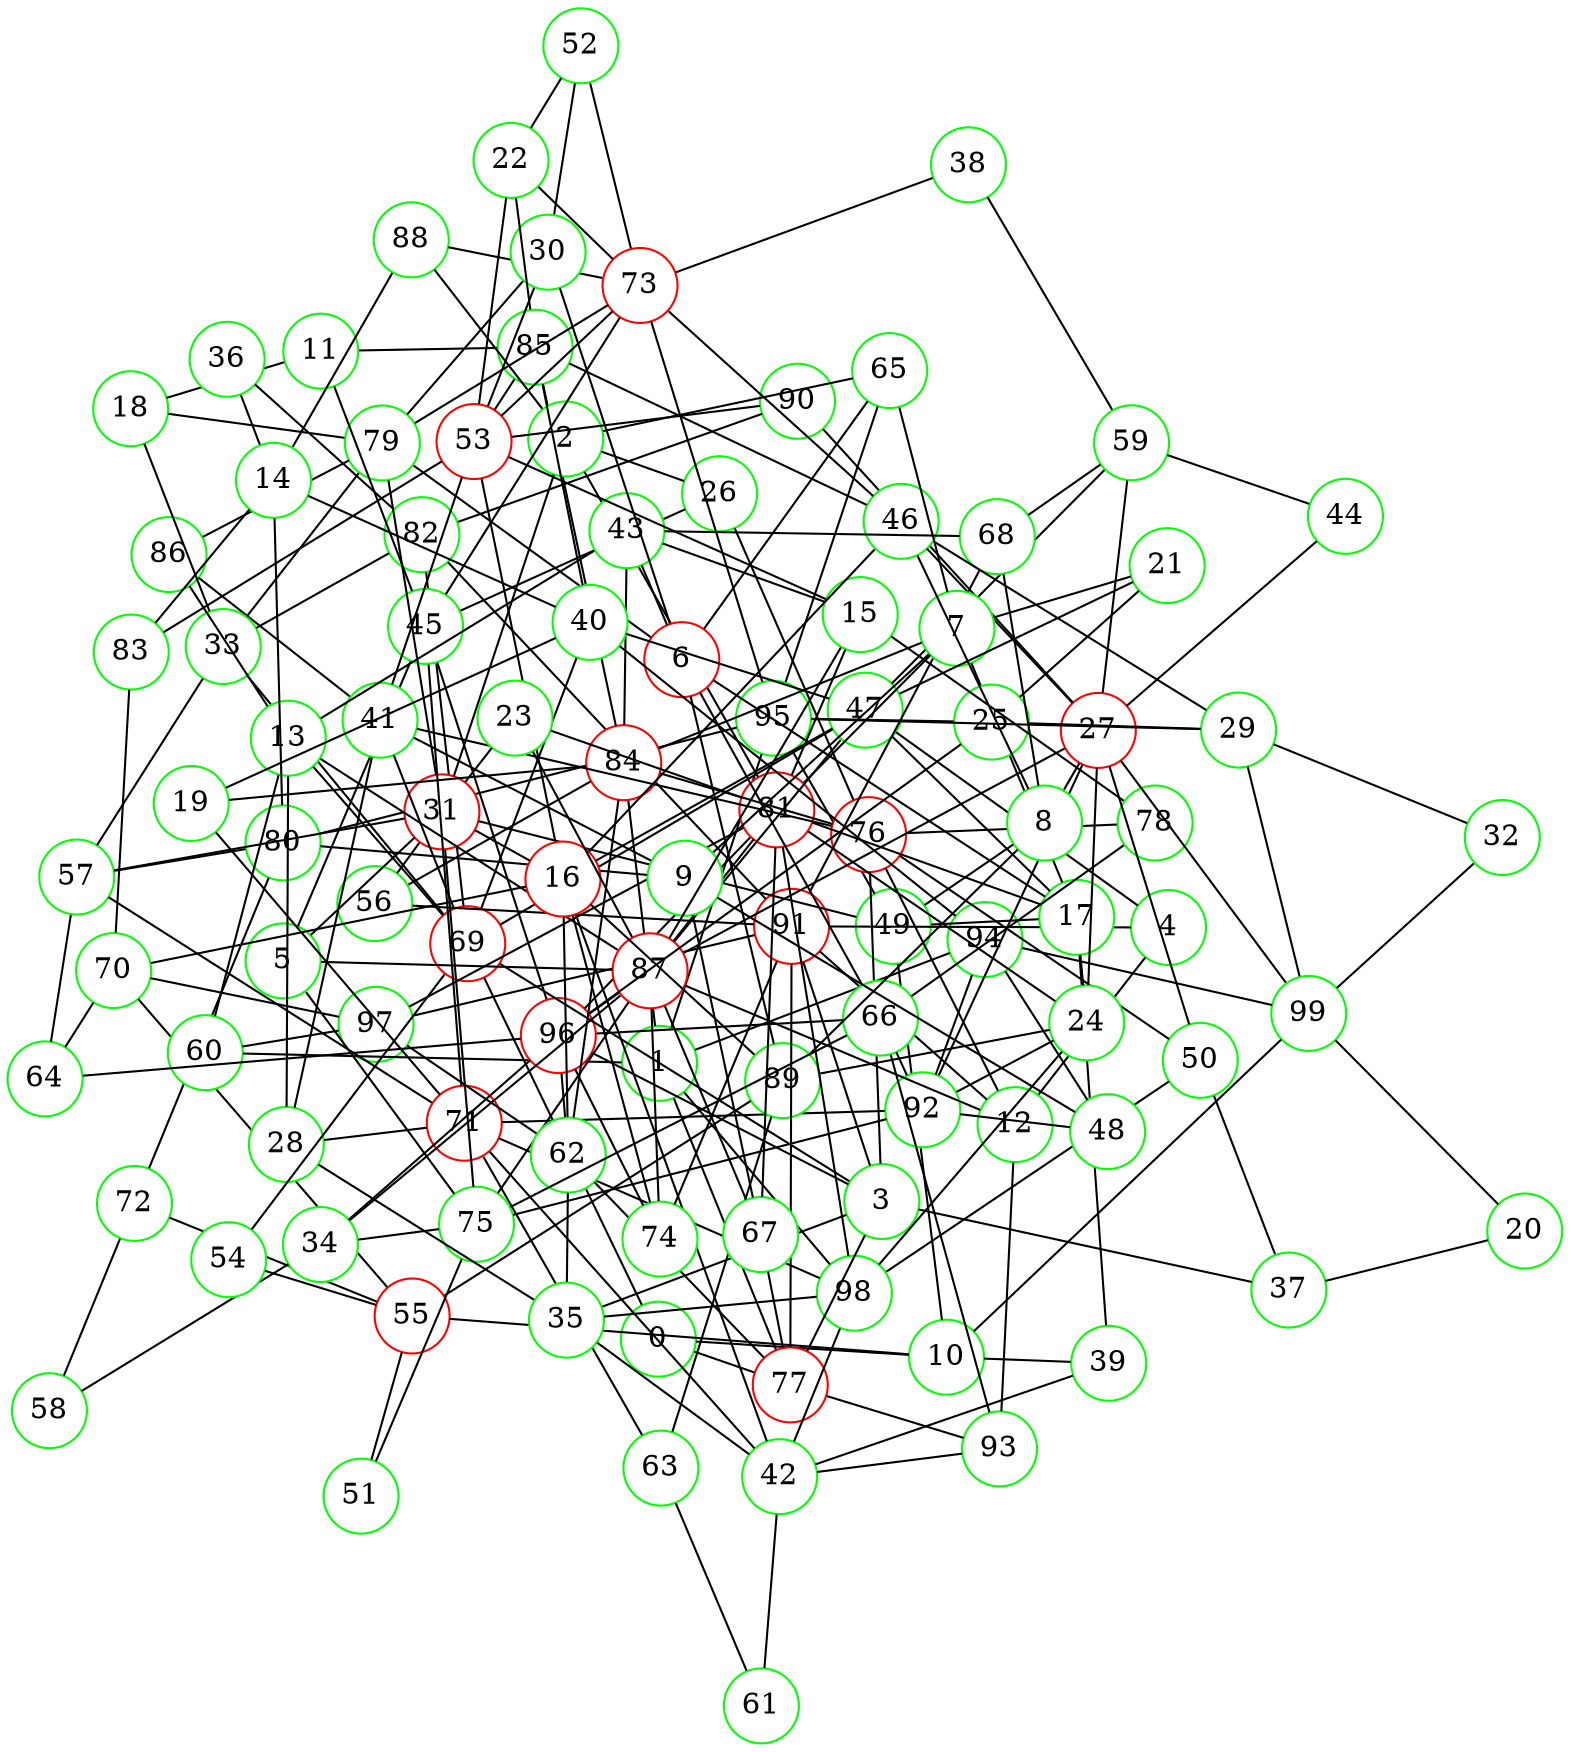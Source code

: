 graph {
graph ["layout"="fdp"]
node ["style"="filled","fillcolor"="white","fixedsize"="true","shape"="circle"]
"0" ["color"="green"]
"69" ["color"="red"]
"82" ["color"="green"]
"90" ["color"="green"]
"91" ["color"="red"]
"97" ["color"="green"]
"10" ["color"="green"]
"49" ["color"="green"]
"95" ["color"="green"]
"99" ["color"="green"]
"39" ["color"="green"]
"42" ["color"="green"]
"98" ["color"="green"]
"71" ["color"="red"]
"92" ["color"="green"]
"94" ["color"="green"]
"61" ["color"="green"]
"63" ["color"="green"]
"89" ["color"="green"]
"93" ["color"="green"]
"55" ["color"="red"]
"70" ["color"="green"]
"83" ["color"="green"]
"72" ["color"="green"]
"80" ["color"="green"]
"77" ["color"="red"]
"1" ["color"="green"]
"84" ["color"="red"]
"85" ["color"="green"]
"60" ["color"="green"]
"2" ["color"="green"]
"65" ["color"="green"]
"81" ["color"="red"]
"96" ["color"="red"]
"87" ["color"="red"]
"88" ["color"="green"]
"26" ["color"="green"]
"76" ["color"="red"]
"78" ["color"="green"]
"45" ["color"="green"]
"73" ["color"="red"]
"79" ["color"="green"]
"86" ["color"="green"]
"31" ["color"="red"]
"56" ["color"="green"]
"57" ["color"="green"]
"64" ["color"="green"]
"75" ["color"="green"]
"3" ["color"="green"]
"35" ["color"="green"]
"62" ["color"="green"]
"37" ["color"="green"]
"50" ["color"="green"]
"4" ["color"="green"]
"12" ["color"="green"]
"47" ["color"="green"]
"59" ["color"="green"]
"68" ["color"="green"]
"5" ["color"="green"]
"6" ["color"="red"]
"17" ["color"="green"]
"24" ["color"="green"]
"27" ["color"="red"]
"44" ["color"="green"]
"46" ["color"="green"]
"66" ["color"="green"]
"43" ["color"="green"]
"30" ["color"="green"]
"52" ["color"="green"]
"53" ["color"="red"]
"7" ["color"="green"]
"21" ["color"="green"]
"25" ["color"="green"]
"29" ["color"="green"]
"32" ["color"="green"]
"9" ["color"="green"]
"48" ["color"="green"]
"67" ["color"="green"]
"41" ["color"="green"]
"8" ["color"="green"]
"11" ["color"="green"]
"18" ["color"="green"]
"33" ["color"="green"]
"13" ["color"="green"]
"28" ["color"="green"]
"14" ["color"="green"]
"36" ["color"="green"]
"40" ["color"="green"]
"15" ["color"="green"]
"16" ["color"="red"]
"74" ["color"="green"]
"19" ["color"="green"]
"20" ["color"="green"]
"22" ["color"="green"]
"23" ["color"="green"]
"34" ["color"="green"]
"58" ["color"="green"]
"38" ["color"="green"]
"51" ["color"="green"]
"54" ["color"="green"]
"0" -- "69"
"0" -- "10"
"0" -- "77"
"69" -- "82"
"82" -- "90"
"82" -- "91"
"91" -- "97"
"10" -- "49"
"10" -- "99"
"10" -- "39"
"10" -- "55"
"49" -- "95"
"39" -- "42"
"42" -- "98"
"42" -- "71"
"42" -- "61"
"42" -- "93"
"71" -- "98"
"71" -- "92"
"92" -- "94"
"94" -- "99"
"61" -- "63"
"63" -- "71"
"63" -- "89"
"55" -- "70"
"55" -- "72"
"55" -- "89"
"70" -- "97"
"70" -- "83"
"72" -- "80"
"80" -- "95"
"77" -- "91"
"77" -- "93"
"1" -- "98"
"1" -- "84"
"1" -- "60"
"1" -- "77"
"1" -- "94"
"1" -- "95"
"84" -- "85"
"60" -- "97"
"2" -- "65"
"2" -- "81"
"2" -- "88"
"2" -- "26"
"2" -- "31"
"65" -- "95"
"81" -- "96"
"81" -- "97"
"81" -- "98"
"81" -- "87"
"87" -- "96"
"26" -- "76"
"26" -- "45"
"76" -- "84"
"76" -- "78"
"45" -- "96"
"45" -- "71"
"45" -- "73"
"73" -- "88"
"73" -- "79"
"73" -- "95"
"79" -- "86"
"31" -- "49"
"31" -- "56"
"31" -- "57"
"31" -- "75"
"31" -- "79"
"56" -- "84"
"56" -- "91"
"57" -- "64"
"57" -- "80"
"57" -- "71"
"64" -- "96"
"64" -- "70"
"75" -- "87"
"75" -- "92"
"3" -- "96"
"3" -- "35"
"3" -- "37"
"3" -- "69"
"3" -- "91"
"3" -- "76"
"3" -- "77"
"35" -- "98"
"35" -- "42"
"35" -- "62"
"62" -- "96"
"62" -- "97"
"62" -- "84"
"62" -- "77"
"37" -- "50"
"50" -- "98"
"50" -- "76"
"4" -- "91"
"4" -- "12"
"4" -- "47"
"12" -- "87"
"12" -- "91"
"12" -- "76"
"12" -- "93"
"47" -- "69"
"47" -- "87"
"47" -- "59"
"59" -- "68"
"68" -- "91"
"5" -- "87"
"5" -- "75"
"5" -- "45"
"5" -- "31"
"6" -- "17"
"6" -- "65"
"6" -- "66"
"6" -- "89"
"6" -- "43"
"6" -- "30"
"6" -- "79"
"17" -- "49"
"17" -- "81"
"17" -- "39"
"17" -- "24"
"17" -- "47"
"24" -- "81"
"24" -- "98"
"24" -- "89"
"24" -- "27"
"24" -- "92"
"27" -- "50"
"27" -- "99"
"27" -- "87"
"27" -- "90"
"27" -- "59"
"27" -- "44"
"27" -- "92"
"27" -- "46"
"44" -- "59"
"46" -- "85"
"46" -- "73"
"66" -- "96"
"66" -- "75"
"66" -- "92"
"66" -- "93"
"66" -- "78"
"43" -- "68"
"43" -- "84"
"30" -- "52"
"30" -- "53"
"30" -- "79"
"52" -- "73"
"53" -- "83"
"53" -- "85"
"53" -- "73"
"53" -- "90"
"7" -- "17"
"7" -- "65"
"7" -- "81"
"7" -- "84"
"7" -- "21"
"7" -- "9"
"21" -- "25"
"21" -- "47"
"25" -- "96"
"25" -- "29"
"25" -- "95"
"29" -- "32"
"29" -- "99"
"29" -- "46"
"29" -- "95"
"32" -- "99"
"9" -- "48"
"9" -- "80"
"9" -- "67"
"9" -- "41"
"48" -- "92"
"48" -- "94"
"67" -- "81"
"67" -- "87"
"67" -- "77"
"41" -- "53"
"41" -- "69"
"41" -- "86"
"41" -- "76"
"8" -- "49"
"8" -- "68"
"8" -- "89"
"8" -- "27"
"8" -- "46"
"11" -- "18"
"11" -- "85"
"11" -- "45"
"18" -- "33"
"18" -- "79"
"33" -- "82"
"33" -- "69"
"33" -- "57"
"33" -- "79"
"13" -- "69"
"13" -- "86"
"13" -- "87"
"13" -- "43"
"13" -- "28"
"13" -- "60"
"28" -- "35"
"28" -- "71"
"28" -- "41"
"14" -- "80"
"14" -- "83"
"14" -- "36"
"14" -- "40"
"14" -- "88"
"36" -- "82"
"40" -- "69"
"40" -- "85"
"40" -- "94"
"40" -- "47"
"15" -- "81"
"15" -- "53"
"15" -- "87"
"15" -- "43"
"15" -- "78"
"16" -- "53"
"16" -- "70"
"16" -- "89"
"16" -- "42"
"16" -- "74"
"16" -- "46"
"16" -- "62"
"16" -- "31"
"16" -- "47"
"74" -- "96"
"74" -- "87"
"74" -- "91"
"19" -- "84"
"19" -- "71"
"19" -- "40"
"20" -- "99"
"20" -- "37"
"22" -- "52"
"22" -- "53"
"22" -- "85"
"22" -- "73"
"23" -- "81"
"23" -- "87"
"23" -- "31"
"34" -- "96"
"34" -- "87"
"34" -- "58"
"34" -- "75"
"58" -- "72"
"38" -- "73"
"38" -- "59"
"51" -- "55"
"51" -- "75"
"54" -- "69"
"54" -- "55"
}